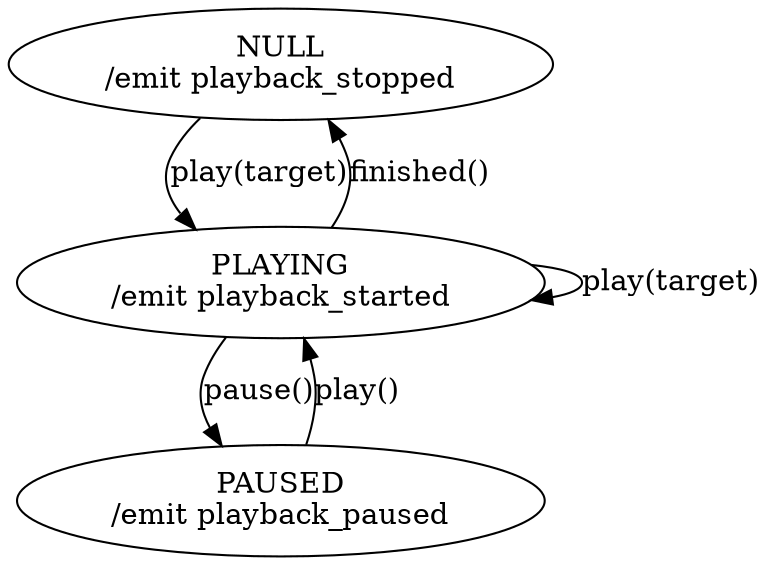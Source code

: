 // state diagram for the playing states
//

digraph play {

    NULL    [label="NULL\n/emit playback_stopped"];
    PLAYING [label="PLAYING\n/emit playback_started"];
    PAUSED  [label="PAUSED\n/emit playback_paused"];

    NULL -> PLAYING [label="play(target)"];
    PLAYING -> PAUSED [label="pause()"];
    PAUSED -> PLAYING [label="play()"];
    PLAYING -> NULL [label="finished()"];
    PLAYING -> PLAYING [label="play(target)"];
}
